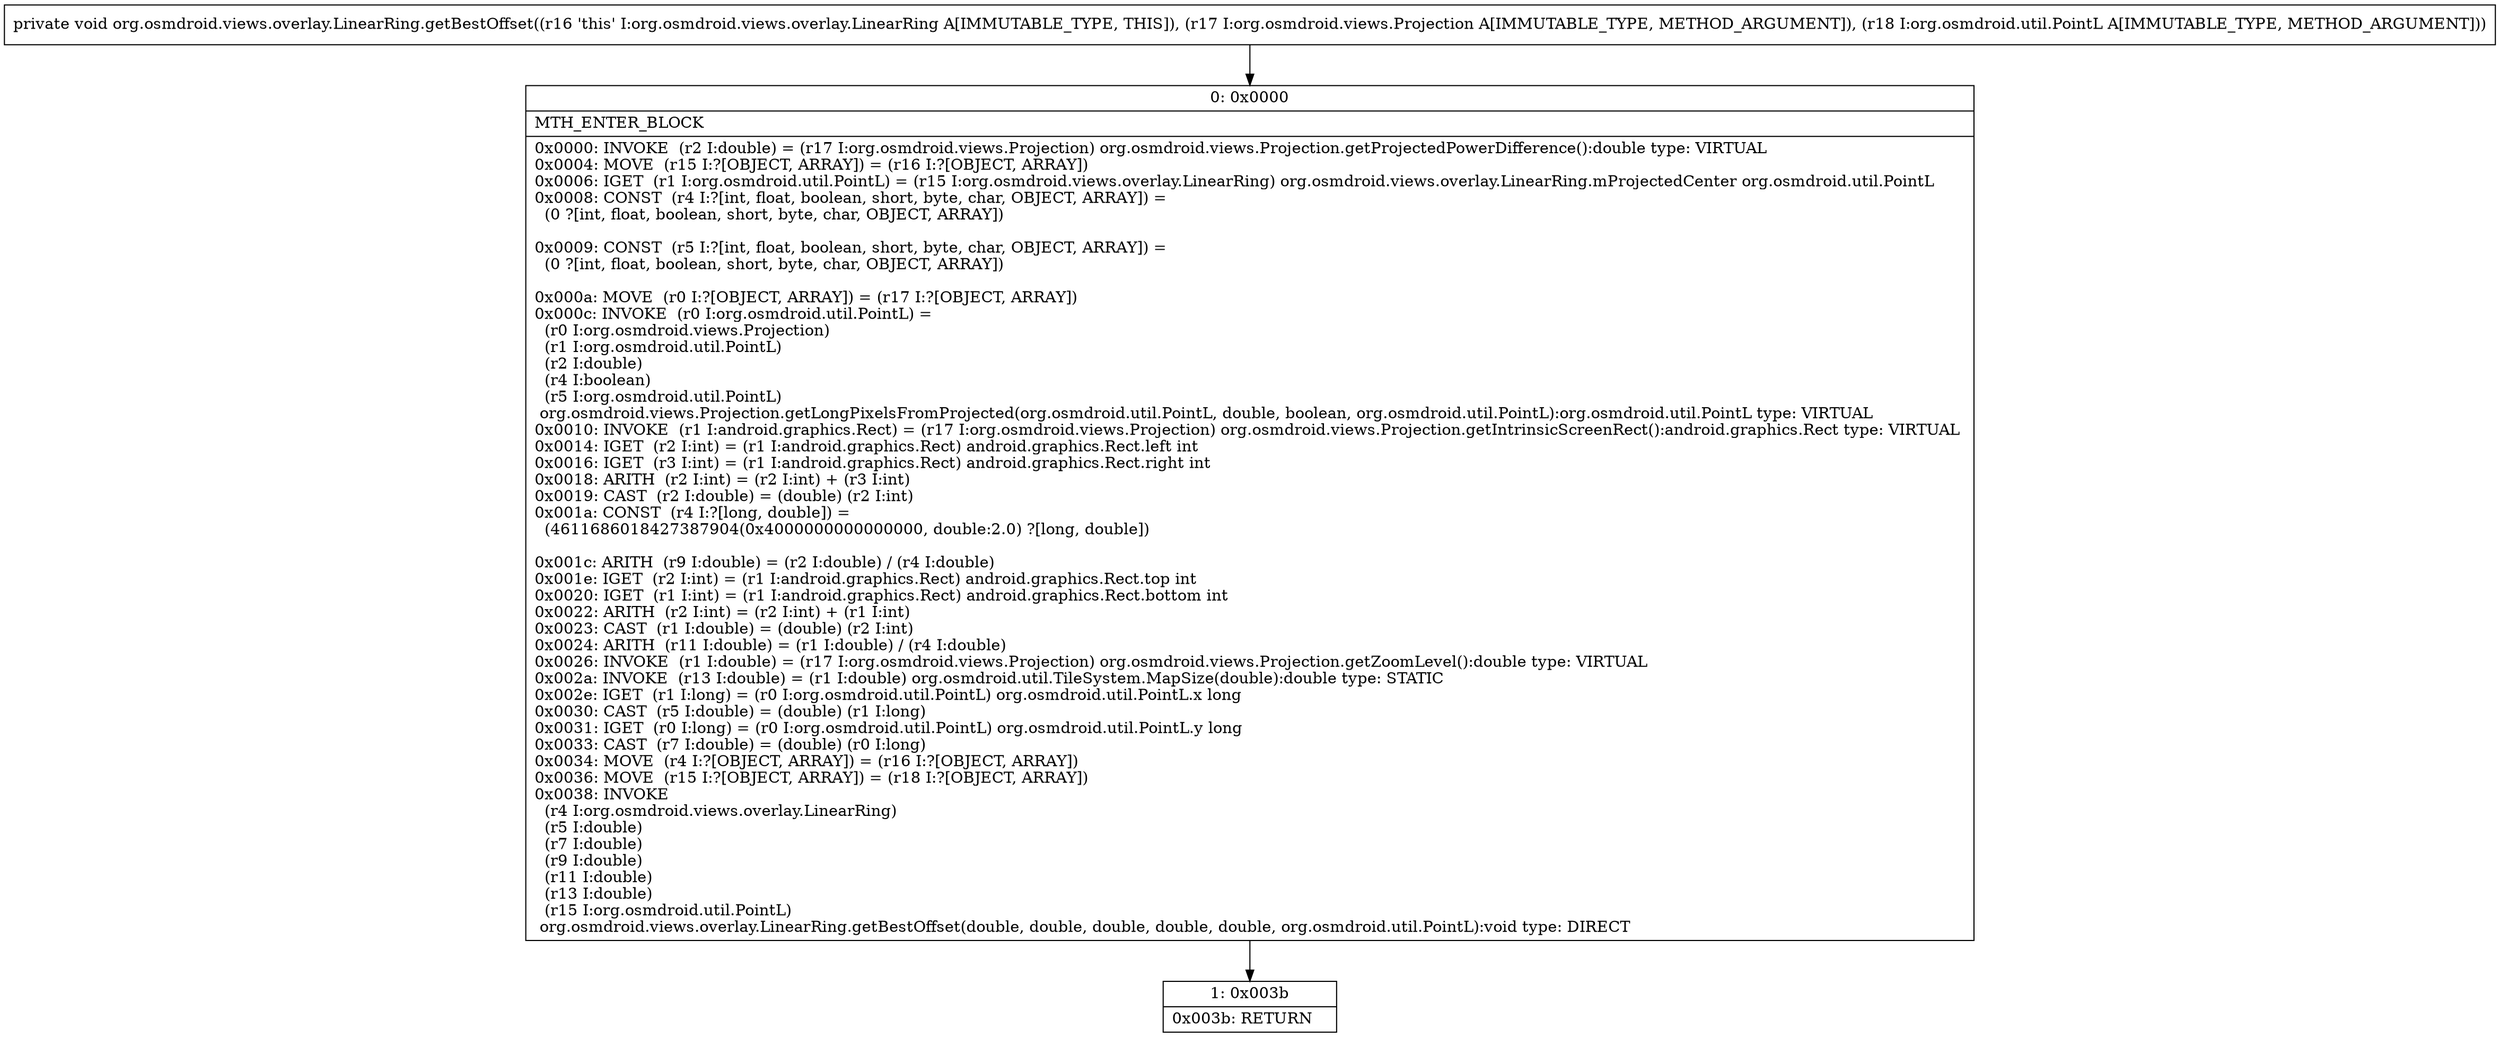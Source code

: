 digraph "CFG fororg.osmdroid.views.overlay.LinearRing.getBestOffset(Lorg\/osmdroid\/views\/Projection;Lorg\/osmdroid\/util\/PointL;)V" {
Node_0 [shape=record,label="{0\:\ 0x0000|MTH_ENTER_BLOCK\l|0x0000: INVOKE  (r2 I:double) = (r17 I:org.osmdroid.views.Projection) org.osmdroid.views.Projection.getProjectedPowerDifference():double type: VIRTUAL \l0x0004: MOVE  (r15 I:?[OBJECT, ARRAY]) = (r16 I:?[OBJECT, ARRAY]) \l0x0006: IGET  (r1 I:org.osmdroid.util.PointL) = (r15 I:org.osmdroid.views.overlay.LinearRing) org.osmdroid.views.overlay.LinearRing.mProjectedCenter org.osmdroid.util.PointL \l0x0008: CONST  (r4 I:?[int, float, boolean, short, byte, char, OBJECT, ARRAY]) = \l  (0 ?[int, float, boolean, short, byte, char, OBJECT, ARRAY])\l \l0x0009: CONST  (r5 I:?[int, float, boolean, short, byte, char, OBJECT, ARRAY]) = \l  (0 ?[int, float, boolean, short, byte, char, OBJECT, ARRAY])\l \l0x000a: MOVE  (r0 I:?[OBJECT, ARRAY]) = (r17 I:?[OBJECT, ARRAY]) \l0x000c: INVOKE  (r0 I:org.osmdroid.util.PointL) = \l  (r0 I:org.osmdroid.views.Projection)\l  (r1 I:org.osmdroid.util.PointL)\l  (r2 I:double)\l  (r4 I:boolean)\l  (r5 I:org.osmdroid.util.PointL)\l org.osmdroid.views.Projection.getLongPixelsFromProjected(org.osmdroid.util.PointL, double, boolean, org.osmdroid.util.PointL):org.osmdroid.util.PointL type: VIRTUAL \l0x0010: INVOKE  (r1 I:android.graphics.Rect) = (r17 I:org.osmdroid.views.Projection) org.osmdroid.views.Projection.getIntrinsicScreenRect():android.graphics.Rect type: VIRTUAL \l0x0014: IGET  (r2 I:int) = (r1 I:android.graphics.Rect) android.graphics.Rect.left int \l0x0016: IGET  (r3 I:int) = (r1 I:android.graphics.Rect) android.graphics.Rect.right int \l0x0018: ARITH  (r2 I:int) = (r2 I:int) + (r3 I:int) \l0x0019: CAST  (r2 I:double) = (double) (r2 I:int) \l0x001a: CONST  (r4 I:?[long, double]) = \l  (4611686018427387904(0x4000000000000000, double:2.0) ?[long, double])\l \l0x001c: ARITH  (r9 I:double) = (r2 I:double) \/ (r4 I:double) \l0x001e: IGET  (r2 I:int) = (r1 I:android.graphics.Rect) android.graphics.Rect.top int \l0x0020: IGET  (r1 I:int) = (r1 I:android.graphics.Rect) android.graphics.Rect.bottom int \l0x0022: ARITH  (r2 I:int) = (r2 I:int) + (r1 I:int) \l0x0023: CAST  (r1 I:double) = (double) (r2 I:int) \l0x0024: ARITH  (r11 I:double) = (r1 I:double) \/ (r4 I:double) \l0x0026: INVOKE  (r1 I:double) = (r17 I:org.osmdroid.views.Projection) org.osmdroid.views.Projection.getZoomLevel():double type: VIRTUAL \l0x002a: INVOKE  (r13 I:double) = (r1 I:double) org.osmdroid.util.TileSystem.MapSize(double):double type: STATIC \l0x002e: IGET  (r1 I:long) = (r0 I:org.osmdroid.util.PointL) org.osmdroid.util.PointL.x long \l0x0030: CAST  (r5 I:double) = (double) (r1 I:long) \l0x0031: IGET  (r0 I:long) = (r0 I:org.osmdroid.util.PointL) org.osmdroid.util.PointL.y long \l0x0033: CAST  (r7 I:double) = (double) (r0 I:long) \l0x0034: MOVE  (r4 I:?[OBJECT, ARRAY]) = (r16 I:?[OBJECT, ARRAY]) \l0x0036: MOVE  (r15 I:?[OBJECT, ARRAY]) = (r18 I:?[OBJECT, ARRAY]) \l0x0038: INVOKE  \l  (r4 I:org.osmdroid.views.overlay.LinearRing)\l  (r5 I:double)\l  (r7 I:double)\l  (r9 I:double)\l  (r11 I:double)\l  (r13 I:double)\l  (r15 I:org.osmdroid.util.PointL)\l org.osmdroid.views.overlay.LinearRing.getBestOffset(double, double, double, double, double, org.osmdroid.util.PointL):void type: DIRECT \l}"];
Node_1 [shape=record,label="{1\:\ 0x003b|0x003b: RETURN   \l}"];
MethodNode[shape=record,label="{private void org.osmdroid.views.overlay.LinearRing.getBestOffset((r16 'this' I:org.osmdroid.views.overlay.LinearRing A[IMMUTABLE_TYPE, THIS]), (r17 I:org.osmdroid.views.Projection A[IMMUTABLE_TYPE, METHOD_ARGUMENT]), (r18 I:org.osmdroid.util.PointL A[IMMUTABLE_TYPE, METHOD_ARGUMENT])) }"];
MethodNode -> Node_0;
Node_0 -> Node_1;
}

